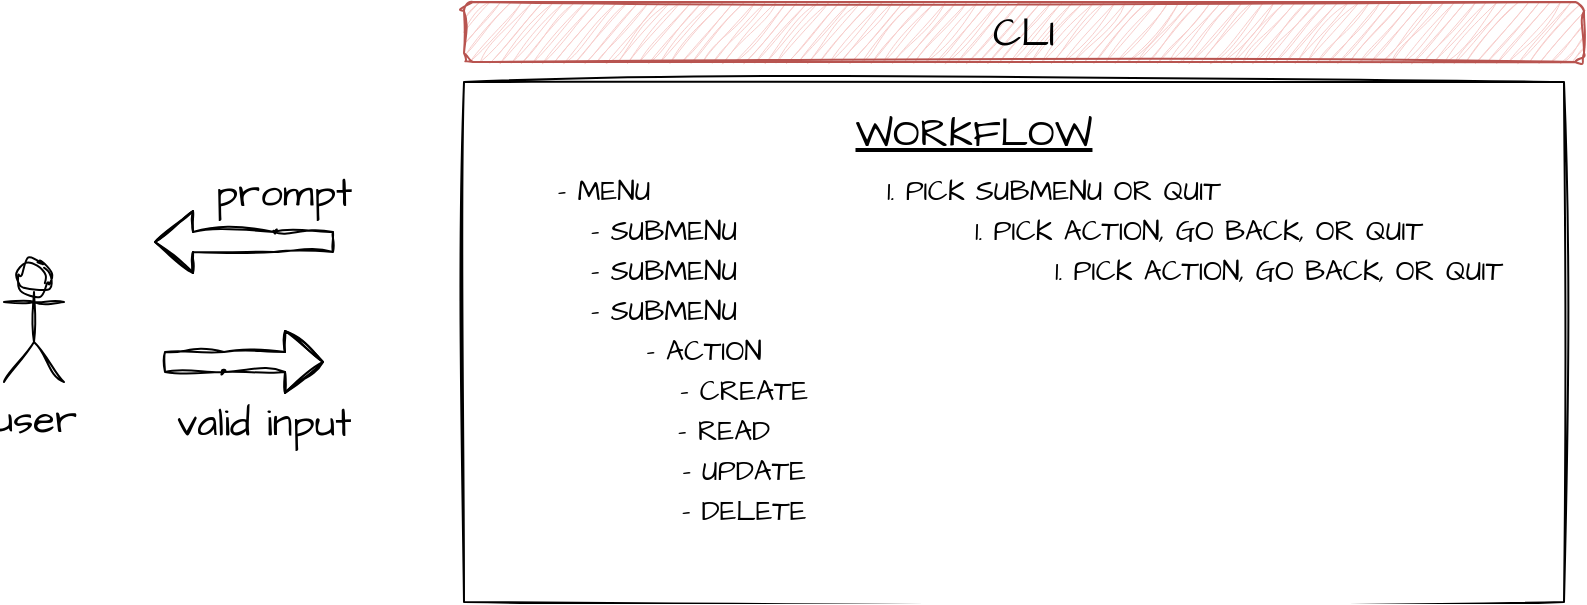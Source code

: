 <mxfile>
    <diagram id="WhP1HpfV_NdsD8fPZkRb" name="Page-1">
        <mxGraphModel dx="1429" dy="723" grid="1" gridSize="10" guides="1" tooltips="1" connect="1" arrows="1" fold="1" page="1" pageScale="1" pageWidth="850" pageHeight="1100" math="0" shadow="0">
            <root>
                <mxCell id="0"/>
                <mxCell id="1" parent="0"/>
                <mxCell id="4" value="" style="shape=flexArrow;endArrow=classic;html=1;sketch=1;curveFitting=1;jiggle=2;" parent="1" edge="1">
                    <mxGeometry width="50" height="50" relative="1" as="geometry">
                        <mxPoint x="205" y="130" as="sourcePoint"/>
                        <mxPoint x="115" y="130" as="targetPoint"/>
                        <Array as="points">
                            <mxPoint x="175" y="130"/>
                        </Array>
                    </mxGeometry>
                </mxCell>
                <mxCell id="6" value="prompt" style="text;html=1;strokeColor=none;fillColor=none;align=center;verticalAlign=middle;whiteSpace=wrap;rounded=0;sketch=1;hachureGap=4;jiggle=2;curveFitting=1;fontFamily=Architects Daughter;fontSource=https%3A%2F%2Ffonts.googleapis.com%2Fcss%3Ffamily%3DArchitects%2BDaughter;fontSize=20;" parent="1" vertex="1">
                    <mxGeometry x="150" y="90" width="60" height="30" as="geometry"/>
                </mxCell>
                <mxCell id="7" value="" style="shape=flexArrow;endArrow=classic;html=1;sketch=1;curveFitting=1;jiggle=2;" parent="1" edge="1">
                    <mxGeometry width="50" height="50" relative="1" as="geometry">
                        <mxPoint x="120" y="190" as="sourcePoint"/>
                        <mxPoint x="200" y="190" as="targetPoint"/>
                        <Array as="points">
                            <mxPoint x="150" y="190"/>
                        </Array>
                    </mxGeometry>
                </mxCell>
                <mxCell id="8" value="valid input" style="text;html=1;strokeColor=none;fillColor=none;align=center;verticalAlign=middle;whiteSpace=wrap;rounded=0;sketch=1;hachureGap=4;jiggle=2;curveFitting=1;fontFamily=Architects Daughter;fontSource=https%3A%2F%2Ffonts.googleapis.com%2Fcss%3Ffamily%3DArchitects%2BDaughter;fontSize=20;" parent="1" vertex="1">
                    <mxGeometry x="125" y="200" width="90" height="40" as="geometry"/>
                </mxCell>
                <mxCell id="9" value="" style="rounded=0;whiteSpace=wrap;html=1;sketch=1;hachureGap=4;jiggle=2;curveFitting=1;fontFamily=Architects Daughter;fontSource=https%3A%2F%2Ffonts.googleapis.com%2Fcss%3Ffamily%3DArchitects%2BDaughter;fontSize=20;" parent="1" vertex="1">
                    <mxGeometry x="270" y="50" width="550" height="260" as="geometry"/>
                </mxCell>
                <mxCell id="10" value="CLI" style="rounded=1;whiteSpace=wrap;html=1;sketch=1;hachureGap=4;jiggle=2;curveFitting=1;fontFamily=Architects Daughter;fontSource=https%3A%2F%2Ffonts.googleapis.com%2Fcss%3Ffamily%3DArchitects%2BDaughter;fontSize=20;fillColor=#f8cecc;strokeColor=#b85450;" parent="1" vertex="1">
                    <mxGeometry x="270" y="10" width="560" height="30" as="geometry"/>
                </mxCell>
                <mxCell id="11" value="user" style="shape=umlActor;verticalLabelPosition=bottom;verticalAlign=top;html=1;outlineConnect=0;sketch=1;hachureGap=4;jiggle=2;curveFitting=1;fontFamily=Architects Daughter;fontSource=https%3A%2F%2Ffonts.googleapis.com%2Fcss%3Ffamily%3DArchitects%2BDaughter;fontSize=20;" parent="1" vertex="1">
                    <mxGeometry x="40" y="140" width="30" height="60" as="geometry"/>
                </mxCell>
                <mxCell id="22" value="- MENU" style="text;html=1;strokeColor=none;fillColor=none;align=center;verticalAlign=middle;whiteSpace=wrap;rounded=0;sketch=1;hachureGap=4;jiggle=2;curveFitting=1;fontFamily=Architects Daughter;fontSource=https%3A%2F%2Ffonts.googleapis.com%2Fcss%3Ffamily%3DArchitects%2BDaughter;fontSize=14;" parent="1" vertex="1">
                    <mxGeometry x="290" y="90" width="100" height="30" as="geometry"/>
                </mxCell>
                <mxCell id="24" value="- SUBMENU" style="text;html=1;strokeColor=none;fillColor=none;align=center;verticalAlign=middle;whiteSpace=wrap;rounded=0;sketch=1;hachureGap=4;jiggle=2;curveFitting=1;fontFamily=Architects Daughter;fontSource=https%3A%2F%2Ffonts.googleapis.com%2Fcss%3Ffamily%3DArchitects%2BDaughter;fontSize=14;" parent="1" vertex="1">
                    <mxGeometry x="320" y="110" width="100" height="30" as="geometry"/>
                </mxCell>
                <mxCell id="28" value="- SUBMENU" style="text;html=1;strokeColor=none;fillColor=none;align=center;verticalAlign=middle;whiteSpace=wrap;rounded=0;sketch=1;hachureGap=4;jiggle=2;curveFitting=1;fontFamily=Architects Daughter;fontSource=https%3A%2F%2Ffonts.googleapis.com%2Fcss%3Ffamily%3DArchitects%2BDaughter;fontSize=14;" parent="1" vertex="1">
                    <mxGeometry x="320" y="130" width="100" height="30" as="geometry"/>
                </mxCell>
                <mxCell id="29" value="- SUBMENU" style="text;html=1;strokeColor=none;fillColor=none;align=center;verticalAlign=middle;whiteSpace=wrap;rounded=0;sketch=1;hachureGap=4;jiggle=2;curveFitting=1;fontFamily=Architects Daughter;fontSource=https%3A%2F%2Ffonts.googleapis.com%2Fcss%3Ffamily%3DArchitects%2BDaughter;fontSize=14;" parent="1" vertex="1">
                    <mxGeometry x="320" y="150" width="100" height="30" as="geometry"/>
                </mxCell>
                <mxCell id="30" value="- ACTION" style="text;html=1;strokeColor=none;fillColor=none;align=center;verticalAlign=middle;whiteSpace=wrap;rounded=0;sketch=1;hachureGap=4;jiggle=2;curveFitting=1;fontFamily=Architects Daughter;fontSource=https%3A%2F%2Ffonts.googleapis.com%2Fcss%3Ffamily%3DArchitects%2BDaughter;fontSize=14;" parent="1" vertex="1">
                    <mxGeometry x="340" y="170" width="100" height="30" as="geometry"/>
                </mxCell>
                <mxCell id="33" value="- UPDATE" style="text;html=1;strokeColor=none;fillColor=none;align=center;verticalAlign=middle;whiteSpace=wrap;rounded=0;sketch=1;hachureGap=4;jiggle=2;curveFitting=1;fontFamily=Architects Daughter;fontSource=https%3A%2F%2Ffonts.googleapis.com%2Fcss%3Ffamily%3DArchitects%2BDaughter;fontSize=14;" parent="1" vertex="1">
                    <mxGeometry x="360" y="230" width="100" height="30" as="geometry"/>
                </mxCell>
                <mxCell id="35" value="- DELETE" style="text;html=1;strokeColor=none;fillColor=none;align=center;verticalAlign=middle;whiteSpace=wrap;rounded=0;sketch=1;hachureGap=4;jiggle=2;curveFitting=1;fontFamily=Architects Daughter;fontSource=https%3A%2F%2Ffonts.googleapis.com%2Fcss%3Ffamily%3DArchitects%2BDaughter;fontSize=14;" parent="1" vertex="1">
                    <mxGeometry x="360" y="250" width="100" height="30" as="geometry"/>
                </mxCell>
                <mxCell id="40" value="&lt;u&gt;WORKFLOW&lt;/u&gt;" style="text;html=1;strokeColor=none;fillColor=none;align=center;verticalAlign=middle;whiteSpace=wrap;rounded=0;sketch=1;hachureGap=4;jiggle=2;curveFitting=1;fontFamily=Architects Daughter;fontSource=https%3A%2F%2Ffonts.googleapis.com%2Fcss%3Ffamily%3DArchitects%2BDaughter;fontSize=20;" parent="1" vertex="1">
                    <mxGeometry x="460" y="60" width="130" height="30" as="geometry"/>
                </mxCell>
                <mxCell id="42" value="1. PICK SUBMENU OR QUIT" style="text;html=1;strokeColor=none;fillColor=none;align=center;verticalAlign=middle;whiteSpace=wrap;rounded=0;sketch=1;hachureGap=4;jiggle=2;curveFitting=1;fontFamily=Architects Daughter;fontSource=https%3A%2F%2Ffonts.googleapis.com%2Fcss%3Ffamily%3DArchitects%2BDaughter;fontSize=14;" parent="1" vertex="1">
                    <mxGeometry x="480" y="90" width="170" height="30" as="geometry"/>
                </mxCell>
                <mxCell id="43" value="1. PICK ACTION, GO BACK, OR QUIT" style="text;html=1;strokeColor=none;fillColor=none;align=center;verticalAlign=middle;whiteSpace=wrap;rounded=0;sketch=1;hachureGap=4;jiggle=2;curveFitting=1;fontFamily=Architects Daughter;fontSource=https%3A%2F%2Ffonts.googleapis.com%2Fcss%3Ffamily%3DArchitects%2BDaughter;fontSize=14;" parent="1" vertex="1">
                    <mxGeometry x="510" y="110" width="255" height="30" as="geometry"/>
                </mxCell>
                <mxCell id="44" value="1. PICK ACTION, GO BACK, OR QUIT" style="text;html=1;strokeColor=none;fillColor=none;align=center;verticalAlign=middle;whiteSpace=wrap;rounded=0;sketch=1;hachureGap=4;jiggle=2;curveFitting=1;fontFamily=Architects Daughter;fontSource=https%3A%2F%2Ffonts.googleapis.com%2Fcss%3Ffamily%3DArchitects%2BDaughter;fontSize=14;" parent="1" vertex="1">
                    <mxGeometry x="550" y="130" width="255" height="30" as="geometry"/>
                </mxCell>
                <mxCell id="45" value="- CREATE" style="text;html=1;strokeColor=none;fillColor=none;align=center;verticalAlign=middle;whiteSpace=wrap;rounded=0;sketch=1;hachureGap=4;jiggle=2;curveFitting=1;fontFamily=Architects Daughter;fontSource=https%3A%2F%2Ffonts.googleapis.com%2Fcss%3Ffamily%3DArchitects%2BDaughter;fontSize=14;" parent="1" vertex="1">
                    <mxGeometry x="360" y="190" width="100" height="30" as="geometry"/>
                </mxCell>
                <mxCell id="46" value="- READ" style="text;html=1;strokeColor=none;fillColor=none;align=center;verticalAlign=middle;whiteSpace=wrap;rounded=0;sketch=1;hachureGap=4;jiggle=2;curveFitting=1;fontFamily=Architects Daughter;fontSource=https%3A%2F%2Ffonts.googleapis.com%2Fcss%3Ffamily%3DArchitects%2BDaughter;fontSize=14;" parent="1" vertex="1">
                    <mxGeometry x="350" y="210" width="100" height="30" as="geometry"/>
                </mxCell>
            </root>
        </mxGraphModel>
    </diagram>
</mxfile>